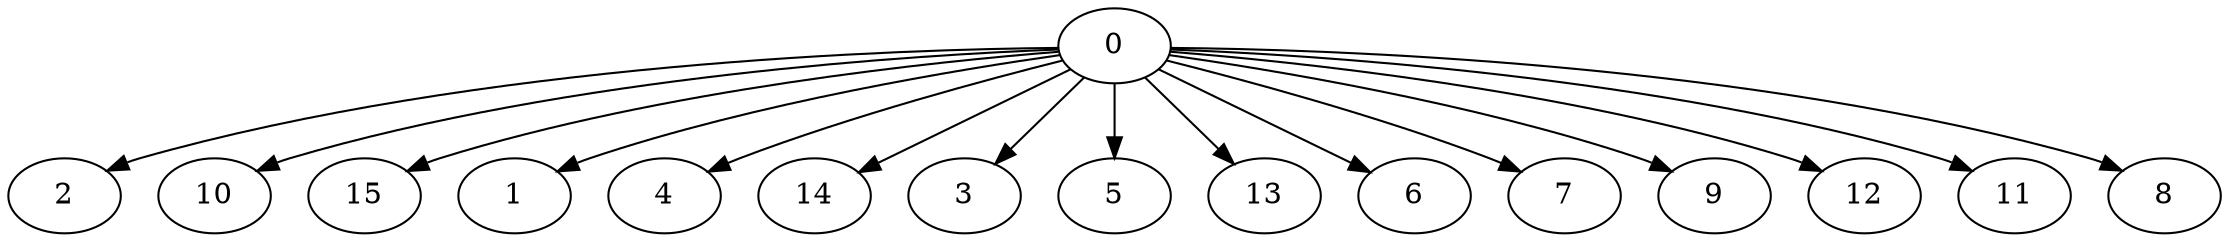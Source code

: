 digraph "Fork_Nodes_16_CCR_1.02_WeightType_Random" {
	graph ["Duplicate states"=0,
		GraphType=Fork,
		"Max states in OPEN"=0,
		Modes="120000ms; topo-ordered tasks, ; Pruning: task equivalence, fixed order ready list, ; F-value: ; Optimisation: best schedule length (\
SL) optimisation on equal, ",
		NumberOfTasks=16,
		"Pruned using list schedule length"=1066,
		"States removed from OPEN"=0,
		TargetSystem="Homogeneous-2",
		"Time to schedule (ms)"=234,
		"Total idle time"=12,
		"Total schedule length"=58,
		"Total sequential time"=104,
		"Total states created"=9750
	];
	0	["Finish time"=9,
		Processor=0,
		"Start time"=0,
		Weight=9];
	2	["Finish time"=47,
		Processor=0,
		"Start time"=37,
		Weight=10];
	0 -> 2	[Weight=9];
	10	["Finish time"=34,
		Processor=1,
		"Start time"=25,
		Weight=9];
	0 -> 10	[Weight=8];
	15	["Finish time"=58,
		Processor=1,
		"Start time"=49,
		Weight=9];
	0 -> 15	[Weight=10];
	1	["Finish time"=42,
		Processor=1,
		"Start time"=34,
		Weight=8];
	0 -> 1	[Weight=8];
	4	["Finish time"=25,
		Processor=1,
		"Start time"=17,
		Weight=8];
	0 -> 4	[Weight=7];
	14	["Finish time"=49,
		Processor=1,
		"Start time"=42,
		Weight=7];
	0 -> 14	[Weight=9];
	3	["Finish time"=19,
		Processor=0,
		"Start time"=13,
		Weight=6];
	0 -> 3	[Weight=4];
	5	["Finish time"=25,
		Processor=0,
		"Start time"=19,
		Weight=6];
	0 -> 5	[Weight=5];
	13	["Finish time"=53,
		Processor=0,
		"Start time"=47,
		Weight=6];
	0 -> 13	[Weight=9];
	6	["Finish time"=58,
		Processor=0,
		"Start time"=53,
		Weight=5];
	0 -> 6	[Weight=10];
	7	["Finish time"=17,
		Processor=1,
		"Start time"=12,
		Weight=5];
	0 -> 7	[Weight=3];
	9	["Finish time"=30,
		Processor=0,
		"Start time"=25,
		Weight=5];
	0 -> 9	[Weight=7];
	12	["Finish time"=35,
		Processor=0,
		"Start time"=30,
		Weight=5];
	0 -> 12	[Weight=7];
	11	["Finish time"=13,
		Processor=0,
		"Start time"=9,
		Weight=4];
	0 -> 11	[Weight=2];
	8	["Finish time"=37,
		Processor=0,
		"Start time"=35,
		Weight=2];
	0 -> 8	[Weight=8];
}

